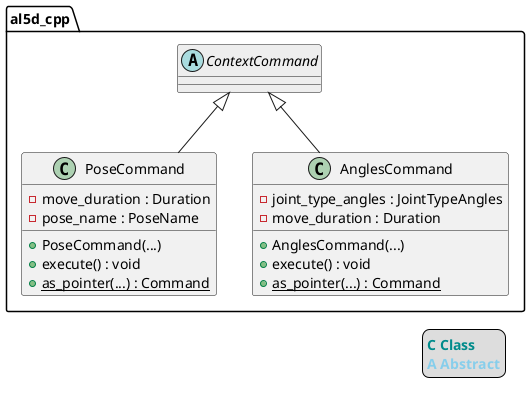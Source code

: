 @startuml

namespace al5d_cpp {
	
	abstract class ContextCommand #eee

	class PoseCommand {
		+ PoseCommand(...)
		+ execute() : void
		+ {static} as_pointer(...) : Command
		- move_duration : Duration
		- pose_name : PoseName
	}

	class AnglesCommand {
		+ AnglesCommand(...)
		+ execute() : void
		+ {static} as_pointer(...) : Command
		- joint_type_angles : JointTypeAngles
		- move_duration : Duration
	}
	
	ContextCommand <|-- PoseCommand
	ContextCommand <|-- AnglesCommand
}

legend right
  <b><color:DarkCyan>C Class</color></b>
  <b><color:SkyBlue>A Abstract</color></b>
endlegend

@enduml
